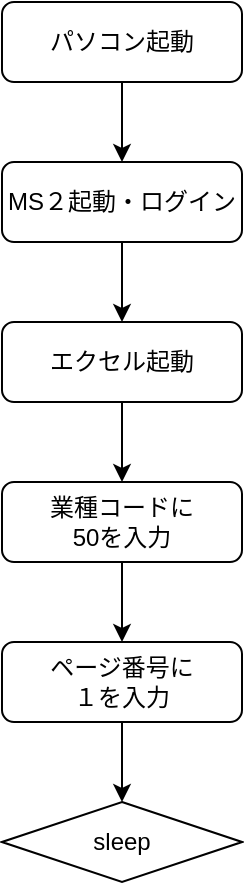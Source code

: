 <mxfile version="17.4.6" type="github">
  <diagram id="C5RBs43oDa-KdzZeNtuy" name="Page-1">
    <mxGraphModel dx="1502" dy="691" grid="1" gridSize="10" guides="1" tooltips="1" connect="1" arrows="1" fold="1" page="1" pageScale="1" pageWidth="827" pageHeight="1169" math="0" shadow="0">
      <root>
        <mxCell id="WIyWlLk6GJQsqaUBKTNV-0" />
        <mxCell id="WIyWlLk6GJQsqaUBKTNV-1" parent="WIyWlLk6GJQsqaUBKTNV-0" />
        <mxCell id="AOcW2DNxlk6ggbpVJtUa-3" value="" style="edgeStyle=orthogonalEdgeStyle;rounded=0;orthogonalLoop=1;jettySize=auto;html=1;" edge="1" parent="WIyWlLk6GJQsqaUBKTNV-1" source="AOcW2DNxlk6ggbpVJtUa-0" target="AOcW2DNxlk6ggbpVJtUa-1">
          <mxGeometry relative="1" as="geometry" />
        </mxCell>
        <mxCell id="AOcW2DNxlk6ggbpVJtUa-0" value="パソコン起動" style="rounded=1;whiteSpace=wrap;html=1;" vertex="1" parent="WIyWlLk6GJQsqaUBKTNV-1">
          <mxGeometry x="120" width="120" height="40" as="geometry" />
        </mxCell>
        <mxCell id="AOcW2DNxlk6ggbpVJtUa-5" value="" style="edgeStyle=orthogonalEdgeStyle;rounded=0;orthogonalLoop=1;jettySize=auto;html=1;" edge="1" parent="WIyWlLk6GJQsqaUBKTNV-1" source="AOcW2DNxlk6ggbpVJtUa-1" target="AOcW2DNxlk6ggbpVJtUa-4">
          <mxGeometry relative="1" as="geometry" />
        </mxCell>
        <mxCell id="AOcW2DNxlk6ggbpVJtUa-1" value="MS２起動・ログイン" style="rounded=1;whiteSpace=wrap;html=1;" vertex="1" parent="WIyWlLk6GJQsqaUBKTNV-1">
          <mxGeometry x="120" y="80" width="120" height="40" as="geometry" />
        </mxCell>
        <mxCell id="AOcW2DNxlk6ggbpVJtUa-7" value="" style="edgeStyle=orthogonalEdgeStyle;rounded=0;orthogonalLoop=1;jettySize=auto;html=1;" edge="1" parent="WIyWlLk6GJQsqaUBKTNV-1" source="AOcW2DNxlk6ggbpVJtUa-4" target="AOcW2DNxlk6ggbpVJtUa-6">
          <mxGeometry relative="1" as="geometry" />
        </mxCell>
        <mxCell id="AOcW2DNxlk6ggbpVJtUa-4" value="エクセル起動" style="rounded=1;whiteSpace=wrap;html=1;" vertex="1" parent="WIyWlLk6GJQsqaUBKTNV-1">
          <mxGeometry x="120" y="160" width="120" height="40" as="geometry" />
        </mxCell>
        <mxCell id="AOcW2DNxlk6ggbpVJtUa-9" value="" style="edgeStyle=orthogonalEdgeStyle;rounded=0;orthogonalLoop=1;jettySize=auto;html=1;" edge="1" parent="WIyWlLk6GJQsqaUBKTNV-1" source="AOcW2DNxlk6ggbpVJtUa-6" target="AOcW2DNxlk6ggbpVJtUa-8">
          <mxGeometry relative="1" as="geometry" />
        </mxCell>
        <mxCell id="AOcW2DNxlk6ggbpVJtUa-6" value="業種コードに&lt;br&gt;50を入力" style="whiteSpace=wrap;html=1;rounded=1;" vertex="1" parent="WIyWlLk6GJQsqaUBKTNV-1">
          <mxGeometry x="120" y="240" width="120" height="40" as="geometry" />
        </mxCell>
        <mxCell id="AOcW2DNxlk6ggbpVJtUa-11" value="" style="edgeStyle=orthogonalEdgeStyle;rounded=0;orthogonalLoop=1;jettySize=auto;html=1;" edge="1" parent="WIyWlLk6GJQsqaUBKTNV-1" source="AOcW2DNxlk6ggbpVJtUa-8">
          <mxGeometry relative="1" as="geometry">
            <mxPoint x="180" y="400" as="targetPoint" />
          </mxGeometry>
        </mxCell>
        <mxCell id="AOcW2DNxlk6ggbpVJtUa-8" value="ページ番号に&lt;br&gt;１を入力" style="rounded=1;whiteSpace=wrap;html=1;" vertex="1" parent="WIyWlLk6GJQsqaUBKTNV-1">
          <mxGeometry x="120" y="320" width="120" height="40" as="geometry" />
        </mxCell>
        <mxCell id="AOcW2DNxlk6ggbpVJtUa-12" value="sleep" style="rhombus;whiteSpace=wrap;html=1;" vertex="1" parent="WIyWlLk6GJQsqaUBKTNV-1">
          <mxGeometry x="120" y="400" width="120" height="40" as="geometry" />
        </mxCell>
      </root>
    </mxGraphModel>
  </diagram>
</mxfile>
